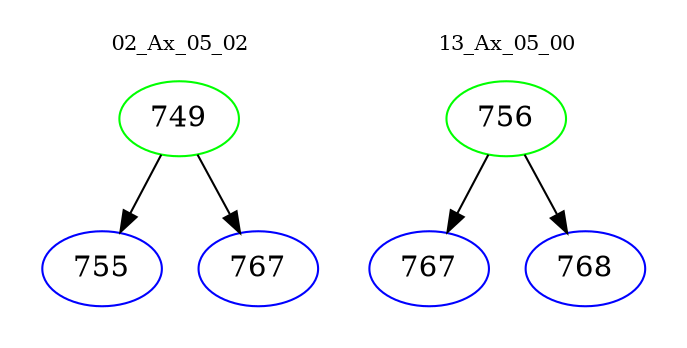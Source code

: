 digraph{
subgraph cluster_0 {
color = white
label = "02_Ax_05_02";
fontsize=10;
T0_749 [label="749", color="green"]
T0_749 -> T0_755 [color="black"]
T0_755 [label="755", color="blue"]
T0_749 -> T0_767 [color="black"]
T0_767 [label="767", color="blue"]
}
subgraph cluster_1 {
color = white
label = "13_Ax_05_00";
fontsize=10;
T1_756 [label="756", color="green"]
T1_756 -> T1_767 [color="black"]
T1_767 [label="767", color="blue"]
T1_756 -> T1_768 [color="black"]
T1_768 [label="768", color="blue"]
}
}
